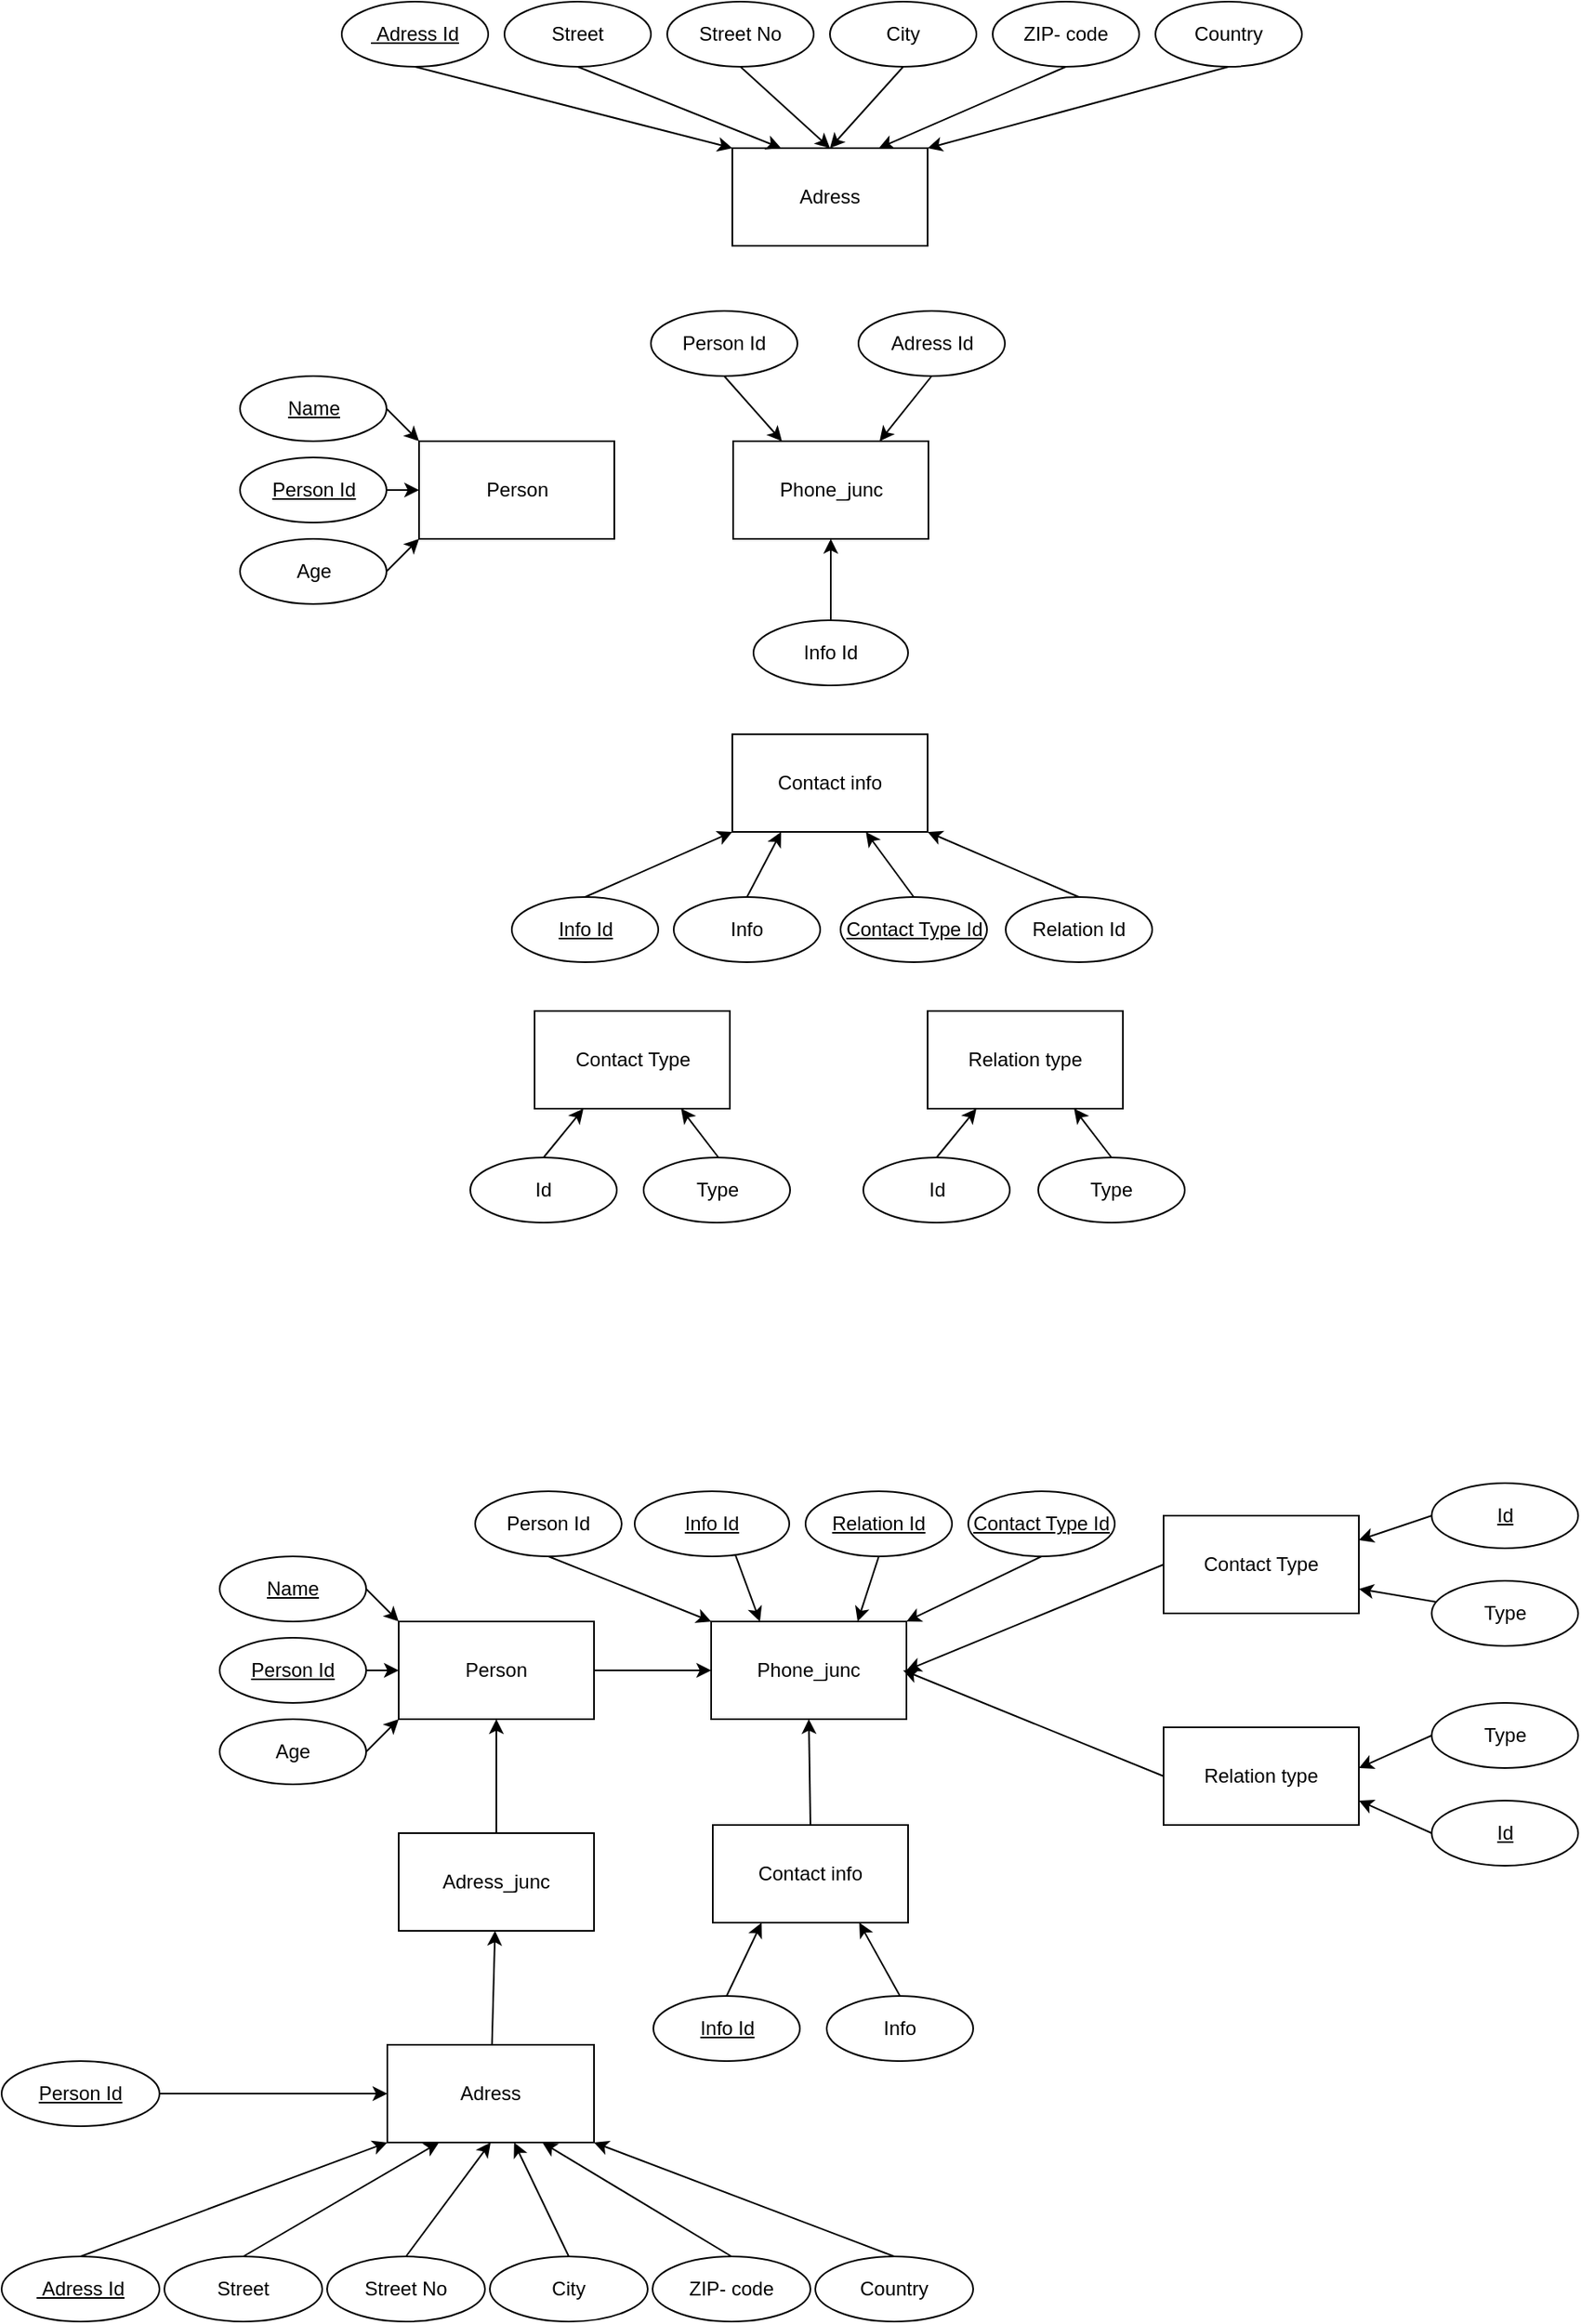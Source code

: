 <mxfile>
    <diagram id="PGU9bON-DRuwnXw0pyqS" name="Page-1">
        <mxGraphModel dx="1990" dy="910" grid="1" gridSize="10" guides="1" tooltips="1" connect="1" arrows="1" fold="1" page="1" pageScale="1" pageWidth="850" pageHeight="1100" math="0" shadow="0">
            <root>
                <mxCell id="0"/>
                <mxCell id="1" parent="0"/>
                <mxCell id="2" value="Person" style="rounded=0;whiteSpace=wrap;html=1;" parent="1" vertex="1">
                    <mxGeometry x="197.5" y="320" width="120" height="60" as="geometry"/>
                </mxCell>
                <mxCell id="6" style="edgeStyle=none;html=1;exitX=1;exitY=0.5;exitDx=0;exitDy=0;entryX=0;entryY=0;entryDx=0;entryDy=0;" parent="1" source="5" target="2" edge="1">
                    <mxGeometry relative="1" as="geometry">
                        <mxPoint x="263.929" y="190" as="targetPoint"/>
                    </mxGeometry>
                </mxCell>
                <mxCell id="5" value="&lt;u&gt;Name&lt;/u&gt;" style="ellipse;whiteSpace=wrap;html=1;" parent="1" vertex="1">
                    <mxGeometry x="87.5" y="280" width="90" height="40" as="geometry"/>
                </mxCell>
                <mxCell id="10" style="edgeStyle=none;html=1;exitX=1;exitY=0.5;exitDx=0;exitDy=0;entryX=0;entryY=0.5;entryDx=0;entryDy=0;" parent="1" source="9" target="2" edge="1">
                    <mxGeometry relative="1" as="geometry">
                        <mxPoint x="242.5" y="194.8" as="targetPoint"/>
                    </mxGeometry>
                </mxCell>
                <mxCell id="9" value="&lt;u&gt;Person Id&lt;/u&gt;" style="ellipse;whiteSpace=wrap;html=1;" parent="1" vertex="1">
                    <mxGeometry x="87.5" y="330" width="90" height="40" as="geometry"/>
                </mxCell>
                <mxCell id="47" style="edgeStyle=none;html=1;exitX=1;exitY=0.5;exitDx=0;exitDy=0;entryX=0;entryY=1;entryDx=0;entryDy=0;" parent="1" source="82" target="2" edge="1">
                    <mxGeometry relative="1" as="geometry">
                        <mxPoint x="242.5" y="135" as="sourcePoint"/>
                        <mxPoint x="298.214" y="190" as="targetPoint"/>
                    </mxGeometry>
                </mxCell>
                <mxCell id="49" value="Adress" style="rounded=0;whiteSpace=wrap;html=1;" parent="1" vertex="1">
                    <mxGeometry x="390" y="140" width="120" height="60" as="geometry"/>
                </mxCell>
                <mxCell id="80" style="edgeStyle=none;html=1;exitX=0.5;exitY=1;exitDx=0;exitDy=0;entryX=0.25;entryY=0;entryDx=0;entryDy=0;" parent="1" source="70" target="49" edge="1">
                    <mxGeometry relative="1" as="geometry"/>
                </mxCell>
                <mxCell id="70" value="Street" style="ellipse;whiteSpace=wrap;html=1;" parent="1" vertex="1">
                    <mxGeometry x="250" y="50" width="90" height="40" as="geometry"/>
                </mxCell>
                <mxCell id="76" style="edgeStyle=none;html=1;exitX=0.5;exitY=1;exitDx=0;exitDy=0;entryX=0.5;entryY=0;entryDx=0;entryDy=0;" parent="1" source="71" target="49" edge="1">
                    <mxGeometry relative="1" as="geometry"/>
                </mxCell>
                <mxCell id="71" value="Street No" style="ellipse;whiteSpace=wrap;html=1;" parent="1" vertex="1">
                    <mxGeometry x="350" y="50" width="90" height="40" as="geometry"/>
                </mxCell>
                <mxCell id="77" style="edgeStyle=none;html=1;exitX=0.5;exitY=1;exitDx=0;exitDy=0;" parent="1" source="72" edge="1">
                    <mxGeometry relative="1" as="geometry">
                        <mxPoint x="450" y="140" as="targetPoint"/>
                    </mxGeometry>
                </mxCell>
                <mxCell id="72" value="City" style="ellipse;whiteSpace=wrap;html=1;" parent="1" vertex="1">
                    <mxGeometry x="450" y="50" width="90" height="40" as="geometry"/>
                </mxCell>
                <mxCell id="78" style="edgeStyle=none;html=1;exitX=0.5;exitY=1;exitDx=0;exitDy=0;entryX=0.75;entryY=0;entryDx=0;entryDy=0;" parent="1" source="73" target="49" edge="1">
                    <mxGeometry relative="1" as="geometry"/>
                </mxCell>
                <mxCell id="73" value="ZIP- code" style="ellipse;whiteSpace=wrap;html=1;" parent="1" vertex="1">
                    <mxGeometry x="550" y="50" width="90" height="40" as="geometry"/>
                </mxCell>
                <mxCell id="79" style="edgeStyle=none;html=1;exitX=0.5;exitY=1;exitDx=0;exitDy=0;entryX=1;entryY=0;entryDx=0;entryDy=0;" parent="1" source="74" target="49" edge="1">
                    <mxGeometry relative="1" as="geometry"/>
                </mxCell>
                <mxCell id="74" value="Country" style="ellipse;whiteSpace=wrap;html=1;" parent="1" vertex="1">
                    <mxGeometry x="650" y="50" width="90" height="40" as="geometry"/>
                </mxCell>
                <mxCell id="81" style="edgeStyle=none;html=1;exitX=0.5;exitY=1;exitDx=0;exitDy=0;entryX=0;entryY=0;entryDx=0;entryDy=0;" parent="1" source="75" target="49" edge="1">
                    <mxGeometry relative="1" as="geometry"/>
                </mxCell>
                <mxCell id="75" value="&lt;u&gt;&amp;nbsp;Adress Id&lt;/u&gt;" style="ellipse;whiteSpace=wrap;html=1;" parent="1" vertex="1">
                    <mxGeometry x="150" y="50" width="90" height="40" as="geometry"/>
                </mxCell>
                <mxCell id="82" value="Age" style="ellipse;whiteSpace=wrap;html=1;" parent="1" vertex="1">
                    <mxGeometry x="87.5" y="380" width="90" height="40" as="geometry"/>
                </mxCell>
                <mxCell id="88" style="edgeStyle=none;html=1;exitX=0.5;exitY=1;exitDx=0;exitDy=0;entryX=0.75;entryY=0;entryDx=0;entryDy=0;" parent="1" source="87" target="98" edge="1">
                    <mxGeometry relative="1" as="geometry"/>
                </mxCell>
                <mxCell id="87" value="Adress Id" style="ellipse;whiteSpace=wrap;html=1;" parent="1" vertex="1">
                    <mxGeometry x="467.5" y="240" width="90" height="40" as="geometry"/>
                </mxCell>
                <mxCell id="98" value="Phone_junc" style="rounded=0;whiteSpace=wrap;html=1;" parent="1" vertex="1">
                    <mxGeometry x="390.5" y="320" width="120" height="60" as="geometry"/>
                </mxCell>
                <mxCell id="123" style="edgeStyle=none;html=1;exitX=0.5;exitY=0;exitDx=0;exitDy=0;entryX=0.5;entryY=1;entryDx=0;entryDy=0;" parent="1" source="100" target="98" edge="1">
                    <mxGeometry relative="1" as="geometry"/>
                </mxCell>
                <mxCell id="100" value="Info Id" style="ellipse;whiteSpace=wrap;html=1;" parent="1" vertex="1">
                    <mxGeometry x="403" y="430" width="95" height="40" as="geometry"/>
                </mxCell>
                <mxCell id="122" style="edgeStyle=none;html=1;exitX=0.5;exitY=1;exitDx=0;exitDy=0;entryX=0.25;entryY=0;entryDx=0;entryDy=0;" parent="1" source="146" target="98" edge="1">
                    <mxGeometry relative="1" as="geometry">
                        <mxPoint x="382.5" y="290" as="sourcePoint"/>
                    </mxGeometry>
                </mxCell>
                <mxCell id="127" value="Relation type" style="rounded=0;whiteSpace=wrap;html=1;" parent="1" vertex="1">
                    <mxGeometry x="510" y="670" width="120" height="60" as="geometry"/>
                </mxCell>
                <mxCell id="128" style="edgeStyle=none;html=1;entryX=0.25;entryY=1;entryDx=0;entryDy=0;exitX=0.5;exitY=0;exitDx=0;exitDy=0;" parent="1" source="129" target="127" edge="1">
                    <mxGeometry relative="1" as="geometry"/>
                </mxCell>
                <mxCell id="129" value="Id" style="ellipse;whiteSpace=wrap;html=1;" parent="1" vertex="1">
                    <mxGeometry x="470.5" y="760" width="90" height="40" as="geometry"/>
                </mxCell>
                <mxCell id="130" value="" style="edgeStyle=none;html=1;entryX=0.75;entryY=1;entryDx=0;entryDy=0;exitX=0.5;exitY=0;exitDx=0;exitDy=0;" parent="1" source="131" target="127" edge="1">
                    <mxGeometry relative="1" as="geometry"/>
                </mxCell>
                <mxCell id="131" value="Type" style="ellipse;whiteSpace=wrap;html=1;" parent="1" vertex="1">
                    <mxGeometry x="578" y="760" width="90" height="40" as="geometry"/>
                </mxCell>
                <mxCell id="132" value="Contact info" style="rounded=0;whiteSpace=wrap;html=1;" parent="1" vertex="1">
                    <mxGeometry x="390" y="500" width="120" height="60" as="geometry"/>
                </mxCell>
                <mxCell id="133" style="edgeStyle=none;html=1;exitX=0.5;exitY=0;exitDx=0;exitDy=0;entryX=0.25;entryY=1;entryDx=0;entryDy=0;" parent="1" source="148" target="132" edge="1">
                    <mxGeometry relative="1" as="geometry">
                        <mxPoint x="437.5" y="600" as="sourcePoint"/>
                    </mxGeometry>
                </mxCell>
                <mxCell id="135" style="edgeStyle=none;html=1;exitX=0.5;exitY=0;exitDx=0;exitDy=0;entryX=0;entryY=1;entryDx=0;entryDy=0;" parent="1" source="147" target="132" edge="1">
                    <mxGeometry relative="1" as="geometry">
                        <mxPoint x="337.5" y="605" as="sourcePoint"/>
                    </mxGeometry>
                </mxCell>
                <mxCell id="137" style="edgeStyle=none;html=1;exitX=0.5;exitY=0;exitDx=0;exitDy=0;" parent="1" source="149" target="132" edge="1">
                    <mxGeometry width="50" height="50" relative="1" as="geometry">
                        <mxPoint x="542.5" y="605" as="sourcePoint"/>
                        <mxPoint x="542.5" y="720" as="targetPoint"/>
                    </mxGeometry>
                </mxCell>
                <mxCell id="145" style="edgeStyle=none;html=1;entryX=1;entryY=1;entryDx=0;entryDy=0;exitX=0.5;exitY=0;exitDx=0;exitDy=0;" parent="1" source="150" target="132" edge="1">
                    <mxGeometry relative="1" as="geometry">
                        <mxPoint x="542.5" y="530" as="sourcePoint"/>
                    </mxGeometry>
                </mxCell>
                <mxCell id="146" value="Person Id" style="ellipse;whiteSpace=wrap;html=1;" parent="1" vertex="1">
                    <mxGeometry x="340" y="240" width="90" height="40" as="geometry"/>
                </mxCell>
                <mxCell id="147" value="&lt;u&gt;Info Id&lt;/u&gt;" style="ellipse;whiteSpace=wrap;html=1;" parent="1" vertex="1">
                    <mxGeometry x="254.5" y="600" width="90" height="40" as="geometry"/>
                </mxCell>
                <mxCell id="148" value="Info" style="ellipse;whiteSpace=wrap;html=1;" parent="1" vertex="1">
                    <mxGeometry x="354" y="600" width="90" height="40" as="geometry"/>
                </mxCell>
                <mxCell id="149" value="&lt;u&gt;Contact Type Id&lt;/u&gt;" style="ellipse;whiteSpace=wrap;html=1;" parent="1" vertex="1">
                    <mxGeometry x="456.5" y="600" width="90" height="40" as="geometry"/>
                </mxCell>
                <mxCell id="150" value="&lt;span style=&quot;font-family: &amp;#34;helvetica&amp;#34;&quot;&gt;Relation Id&lt;/span&gt;" style="ellipse;whiteSpace=wrap;html=1;" parent="1" vertex="1">
                    <mxGeometry x="558" y="600" width="90" height="40" as="geometry"/>
                </mxCell>
                <mxCell id="152" value="Contact Type" style="rounded=0;whiteSpace=wrap;html=1;" parent="1" vertex="1">
                    <mxGeometry x="268.5" y="670" width="120" height="60" as="geometry"/>
                </mxCell>
                <mxCell id="153" style="edgeStyle=none;html=1;entryX=0.25;entryY=1;entryDx=0;entryDy=0;exitX=0.5;exitY=0;exitDx=0;exitDy=0;" parent="1" source="154" target="152" edge="1">
                    <mxGeometry relative="1" as="geometry"/>
                </mxCell>
                <mxCell id="154" value="Id" style="ellipse;whiteSpace=wrap;html=1;" parent="1" vertex="1">
                    <mxGeometry x="229" y="760" width="90" height="40" as="geometry"/>
                </mxCell>
                <mxCell id="155" value="" style="edgeStyle=none;html=1;entryX=0.75;entryY=1;entryDx=0;entryDy=0;exitX=0.5;exitY=0;exitDx=0;exitDy=0;" parent="1" target="152" edge="1">
                    <mxGeometry relative="1" as="geometry">
                        <mxPoint x="381.5" y="760" as="sourcePoint"/>
                    </mxGeometry>
                </mxCell>
                <mxCell id="156" value="Type" style="ellipse;whiteSpace=wrap;html=1;" parent="1" vertex="1">
                    <mxGeometry x="335.5" y="760" width="90" height="40" as="geometry"/>
                </mxCell>
                <mxCell id="216" style="edgeStyle=none;html=1;exitX=1;exitY=0.5;exitDx=0;exitDy=0;" edge="1" parent="1" source="157" target="179">
                    <mxGeometry relative="1" as="geometry"/>
                </mxCell>
                <mxCell id="157" value="Person" style="rounded=0;whiteSpace=wrap;html=1;" vertex="1" parent="1">
                    <mxGeometry x="185" y="1045" width="120" height="60" as="geometry"/>
                </mxCell>
                <mxCell id="158" style="edgeStyle=none;html=1;exitX=1;exitY=0.5;exitDx=0;exitDy=0;entryX=0;entryY=0;entryDx=0;entryDy=0;" edge="1" parent="1" source="159" target="157">
                    <mxGeometry relative="1" as="geometry">
                        <mxPoint x="251.429" y="915" as="targetPoint"/>
                    </mxGeometry>
                </mxCell>
                <mxCell id="159" value="&lt;u&gt;Name&lt;/u&gt;" style="ellipse;whiteSpace=wrap;html=1;" vertex="1" parent="1">
                    <mxGeometry x="75" y="1005" width="90" height="40" as="geometry"/>
                </mxCell>
                <mxCell id="160" style="edgeStyle=none;html=1;exitX=1;exitY=0.5;exitDx=0;exitDy=0;entryX=0;entryY=0.5;entryDx=0;entryDy=0;" edge="1" parent="1" source="161" target="157">
                    <mxGeometry relative="1" as="geometry">
                        <mxPoint x="230" y="919.8" as="targetPoint"/>
                    </mxGeometry>
                </mxCell>
                <mxCell id="161" value="&lt;u&gt;Person Id&lt;/u&gt;" style="ellipse;whiteSpace=wrap;html=1;" vertex="1" parent="1">
                    <mxGeometry x="75" y="1055" width="90" height="40" as="geometry"/>
                </mxCell>
                <mxCell id="162" style="edgeStyle=none;html=1;exitX=1;exitY=0.5;exitDx=0;exitDy=0;entryX=0;entryY=1;entryDx=0;entryDy=0;" edge="1" parent="1" source="176" target="157">
                    <mxGeometry relative="1" as="geometry">
                        <mxPoint x="230" y="860" as="sourcePoint"/>
                        <mxPoint x="285.714" y="915" as="targetPoint"/>
                    </mxGeometry>
                </mxCell>
                <mxCell id="222" value="" style="edgeStyle=none;html=1;" edge="1" parent="1" source="163" target="219">
                    <mxGeometry relative="1" as="geometry"/>
                </mxCell>
                <mxCell id="163" value="Adress" style="rounded=0;whiteSpace=wrap;html=1;" vertex="1" parent="1">
                    <mxGeometry x="178" y="1305" width="127" height="60" as="geometry"/>
                </mxCell>
                <mxCell id="164" style="edgeStyle=none;html=1;exitX=0.5;exitY=0;exitDx=0;exitDy=0;entryX=0.25;entryY=1;entryDx=0;entryDy=0;" edge="1" parent="1" source="165" target="163">
                    <mxGeometry relative="1" as="geometry">
                        <mxPoint x="222.5" y="1315" as="targetPoint"/>
                    </mxGeometry>
                </mxCell>
                <mxCell id="165" value="Street" style="ellipse;whiteSpace=wrap;html=1;" vertex="1" parent="1">
                    <mxGeometry x="41" y="1435" width="97" height="40" as="geometry"/>
                </mxCell>
                <mxCell id="166" style="edgeStyle=none;html=1;exitX=0.5;exitY=0;exitDx=0;exitDy=0;entryX=0.5;entryY=1;entryDx=0;entryDy=0;" edge="1" parent="1" source="167" target="163">
                    <mxGeometry relative="1" as="geometry">
                        <mxPoint x="253" y="1315" as="targetPoint"/>
                    </mxGeometry>
                </mxCell>
                <mxCell id="167" value="Street No" style="ellipse;whiteSpace=wrap;html=1;" vertex="1" parent="1">
                    <mxGeometry x="141" y="1435" width="97" height="40" as="geometry"/>
                </mxCell>
                <mxCell id="168" style="edgeStyle=none;html=1;exitX=0.5;exitY=0;exitDx=0;exitDy=0;" edge="1" parent="1" source="169" target="163">
                    <mxGeometry relative="1" as="geometry">
                        <mxPoint x="253" y="1315" as="targetPoint"/>
                    </mxGeometry>
                </mxCell>
                <mxCell id="169" value="City" style="ellipse;whiteSpace=wrap;html=1;" vertex="1" parent="1">
                    <mxGeometry x="241" y="1435" width="97" height="40" as="geometry"/>
                </mxCell>
                <mxCell id="170" style="edgeStyle=none;html=1;exitX=0.5;exitY=0;exitDx=0;exitDy=0;entryX=0.75;entryY=1;entryDx=0;entryDy=0;" edge="1" parent="1" source="171" target="163">
                    <mxGeometry relative="1" as="geometry">
                        <mxPoint x="287" y="1315" as="targetPoint"/>
                    </mxGeometry>
                </mxCell>
                <mxCell id="171" value="ZIP- code" style="ellipse;whiteSpace=wrap;html=1;" vertex="1" parent="1">
                    <mxGeometry x="341" y="1435" width="97" height="40" as="geometry"/>
                </mxCell>
                <mxCell id="172" style="edgeStyle=none;html=1;exitX=0.5;exitY=0;exitDx=0;exitDy=0;entryX=1;entryY=1;entryDx=0;entryDy=0;" edge="1" parent="1" source="173" target="163">
                    <mxGeometry relative="1" as="geometry">
                        <mxPoint x="312.5" y="1315" as="targetPoint"/>
                    </mxGeometry>
                </mxCell>
                <mxCell id="173" value="Country" style="ellipse;whiteSpace=wrap;html=1;" vertex="1" parent="1">
                    <mxGeometry x="441" y="1435" width="97" height="40" as="geometry"/>
                </mxCell>
                <mxCell id="174" style="edgeStyle=none;html=1;exitX=0.5;exitY=0;exitDx=0;exitDy=0;entryX=0;entryY=1;entryDx=0;entryDy=0;" edge="1" parent="1" source="175" target="163">
                    <mxGeometry relative="1" as="geometry">
                        <mxPoint x="192.5" y="1315" as="targetPoint"/>
                    </mxGeometry>
                </mxCell>
                <mxCell id="175" value="&lt;u&gt;&amp;nbsp;Adress Id&lt;/u&gt;" style="ellipse;whiteSpace=wrap;html=1;" vertex="1" parent="1">
                    <mxGeometry x="-59" y="1435" width="97" height="40" as="geometry"/>
                </mxCell>
                <mxCell id="176" value="Age" style="ellipse;whiteSpace=wrap;html=1;" vertex="1" parent="1">
                    <mxGeometry x="75" y="1105" width="90" height="40" as="geometry"/>
                </mxCell>
                <mxCell id="179" value="Phone_junc" style="rounded=0;whiteSpace=wrap;html=1;" vertex="1" parent="1">
                    <mxGeometry x="377" y="1045" width="120" height="60" as="geometry"/>
                </mxCell>
                <mxCell id="180" style="edgeStyle=none;html=1;exitX=0.5;exitY=0;exitDx=0;exitDy=0;entryX=0.25;entryY=0;entryDx=0;entryDy=0;" edge="1" parent="1" source="181" target="179">
                    <mxGeometry relative="1" as="geometry"/>
                </mxCell>
                <mxCell id="181" value="&lt;u&gt;Info Id&lt;/u&gt;" style="ellipse;whiteSpace=wrap;html=1;" vertex="1" parent="1">
                    <mxGeometry x="330" y="965" width="95" height="40" as="geometry"/>
                </mxCell>
                <mxCell id="182" style="edgeStyle=none;html=1;exitX=0.5;exitY=1;exitDx=0;exitDy=0;entryX=0;entryY=0;entryDx=0;entryDy=0;" edge="1" parent="1" source="193" target="179">
                    <mxGeometry relative="1" as="geometry">
                        <mxPoint x="369" y="1015" as="sourcePoint"/>
                    </mxGeometry>
                </mxCell>
                <mxCell id="218" style="edgeStyle=none;html=1;exitX=0;exitY=0.5;exitDx=0;exitDy=0;" edge="1" parent="1" source="183">
                    <mxGeometry relative="1" as="geometry">
                        <mxPoint x="495" y="1075" as="targetPoint"/>
                    </mxGeometry>
                </mxCell>
                <mxCell id="183" value="Relation type" style="rounded=0;whiteSpace=wrap;html=1;" vertex="1" parent="1">
                    <mxGeometry x="655" y="1110" width="120" height="60" as="geometry"/>
                </mxCell>
                <mxCell id="184" style="edgeStyle=none;html=1;entryX=1;entryY=0.75;entryDx=0;entryDy=0;exitX=0;exitY=0.5;exitDx=0;exitDy=0;" edge="1" parent="1" source="185" target="183">
                    <mxGeometry relative="1" as="geometry"/>
                </mxCell>
                <mxCell id="185" value="&lt;u&gt;Id&lt;/u&gt;" style="ellipse;whiteSpace=wrap;html=1;" vertex="1" parent="1">
                    <mxGeometry x="819.75" y="1155" width="90" height="40" as="geometry"/>
                </mxCell>
                <mxCell id="186" value="" style="edgeStyle=none;html=1;exitX=0;exitY=0.5;exitDx=0;exitDy=0;" edge="1" parent="1" source="187">
                    <mxGeometry relative="1" as="geometry">
                        <mxPoint x="775" y="1135" as="targetPoint"/>
                    </mxGeometry>
                </mxCell>
                <mxCell id="187" value="Type" style="ellipse;whiteSpace=wrap;html=1;" vertex="1" parent="1">
                    <mxGeometry x="819.75" y="1095" width="90" height="40" as="geometry"/>
                </mxCell>
                <mxCell id="215" style="edgeStyle=none;html=1;exitX=0.5;exitY=0;exitDx=0;exitDy=0;entryX=0.5;entryY=1;entryDx=0;entryDy=0;" edge="1" parent="1" source="188" target="179">
                    <mxGeometry relative="1" as="geometry"/>
                </mxCell>
                <mxCell id="188" value="Contact info" style="rounded=0;whiteSpace=wrap;html=1;" vertex="1" parent="1">
                    <mxGeometry x="378" y="1170" width="120" height="60" as="geometry"/>
                </mxCell>
                <mxCell id="189" style="edgeStyle=none;html=1;exitX=0.5;exitY=0;exitDx=0;exitDy=0;entryX=0.75;entryY=1;entryDx=0;entryDy=0;" edge="1" parent="1" source="195" target="188">
                    <mxGeometry relative="1" as="geometry">
                        <mxPoint x="635" y="1345" as="sourcePoint"/>
                    </mxGeometry>
                </mxCell>
                <mxCell id="190" style="edgeStyle=none;html=1;exitX=0.5;exitY=0;exitDx=0;exitDy=0;entryX=0.25;entryY=1;entryDx=0;entryDy=0;" edge="1" parent="1" source="194" target="188">
                    <mxGeometry relative="1" as="geometry">
                        <mxPoint x="535" y="1350" as="sourcePoint"/>
                    </mxGeometry>
                </mxCell>
                <mxCell id="191" style="edgeStyle=none;html=1;exitX=0.5;exitY=1;exitDx=0;exitDy=0;entryX=1;entryY=0;entryDx=0;entryDy=0;" edge="1" parent="1" source="196" target="179">
                    <mxGeometry width="50" height="50" relative="1" as="geometry">
                        <mxPoint x="603" y="1000" as="sourcePoint"/>
                        <mxPoint x="498.5" y="970" as="targetPoint"/>
                    </mxGeometry>
                </mxCell>
                <mxCell id="193" value="Person Id" style="ellipse;whiteSpace=wrap;html=1;" vertex="1" parent="1">
                    <mxGeometry x="232" y="965" width="90" height="40" as="geometry"/>
                </mxCell>
                <mxCell id="194" value="&lt;u&gt;Info Id&lt;/u&gt;" style="ellipse;whiteSpace=wrap;html=1;" vertex="1" parent="1">
                    <mxGeometry x="341.5" y="1275" width="90" height="40" as="geometry"/>
                </mxCell>
                <mxCell id="195" value="Info" style="ellipse;whiteSpace=wrap;html=1;" vertex="1" parent="1">
                    <mxGeometry x="448" y="1275" width="90" height="40" as="geometry"/>
                </mxCell>
                <mxCell id="196" value="&lt;u&gt;Contact Type Id&lt;/u&gt;" style="ellipse;whiteSpace=wrap;html=1;" vertex="1" parent="1">
                    <mxGeometry x="535" y="965" width="90" height="40" as="geometry"/>
                </mxCell>
                <mxCell id="205" style="edgeStyle=none;html=1;exitX=0.5;exitY=1;exitDx=0;exitDy=0;entryX=0.75;entryY=0;entryDx=0;entryDy=0;" edge="1" parent="1" source="197" target="179">
                    <mxGeometry relative="1" as="geometry">
                        <mxPoint x="497.5" y="1060" as="targetPoint"/>
                    </mxGeometry>
                </mxCell>
                <mxCell id="197" value="&lt;span style=&quot;font-family: &amp;#34;helvetica&amp;#34;&quot;&gt;&lt;u&gt;Relation Id&lt;/u&gt;&lt;/span&gt;" style="ellipse;whiteSpace=wrap;html=1;" vertex="1" parent="1">
                    <mxGeometry x="435" y="965" width="90" height="40" as="geometry"/>
                </mxCell>
                <mxCell id="217" style="edgeStyle=none;html=1;exitX=0;exitY=0.5;exitDx=0;exitDy=0;entryX=1;entryY=0.5;entryDx=0;entryDy=0;" edge="1" parent="1" source="198" target="179">
                    <mxGeometry relative="1" as="geometry"/>
                </mxCell>
                <mxCell id="198" value="Contact Type" style="rounded=0;whiteSpace=wrap;html=1;" vertex="1" parent="1">
                    <mxGeometry x="655" y="980" width="120" height="60" as="geometry"/>
                </mxCell>
                <mxCell id="199" style="edgeStyle=none;html=1;exitX=0;exitY=0.5;exitDx=0;exitDy=0;entryX=1;entryY=0.25;entryDx=0;entryDy=0;" edge="1" parent="1" source="200" target="198">
                    <mxGeometry relative="1" as="geometry"/>
                </mxCell>
                <mxCell id="200" value="&lt;u&gt;Id&lt;/u&gt;" style="ellipse;whiteSpace=wrap;html=1;" vertex="1" parent="1">
                    <mxGeometry x="819.75" y="960" width="90" height="40" as="geometry"/>
                </mxCell>
                <mxCell id="204" style="edgeStyle=none;html=1;entryX=1;entryY=0.75;entryDx=0;entryDy=0;" edge="1" parent="1" source="202" target="198">
                    <mxGeometry relative="1" as="geometry"/>
                </mxCell>
                <mxCell id="202" value="Type" style="ellipse;whiteSpace=wrap;html=1;" vertex="1" parent="1">
                    <mxGeometry x="819.75" y="1020" width="90" height="40" as="geometry"/>
                </mxCell>
                <mxCell id="212" style="edgeStyle=none;html=1;exitX=1;exitY=0.5;exitDx=0;exitDy=0;entryX=0;entryY=0.5;entryDx=0;entryDy=0;" edge="1" parent="1" source="211" target="163">
                    <mxGeometry relative="1" as="geometry"/>
                </mxCell>
                <mxCell id="211" value="&lt;u&gt;Person Id&lt;/u&gt;" style="ellipse;whiteSpace=wrap;html=1;" vertex="1" parent="1">
                    <mxGeometry x="-59" y="1315" width="97" height="40" as="geometry"/>
                </mxCell>
                <mxCell id="221" style="edgeStyle=none;html=1;exitX=0.5;exitY=0;exitDx=0;exitDy=0;entryX=0.5;entryY=1;entryDx=0;entryDy=0;" edge="1" parent="1" source="219" target="157">
                    <mxGeometry relative="1" as="geometry"/>
                </mxCell>
                <mxCell id="219" value="Adress_junc" style="whiteSpace=wrap;html=1;" vertex="1" parent="1">
                    <mxGeometry x="185" y="1175" width="120" height="60" as="geometry"/>
                </mxCell>
            </root>
        </mxGraphModel>
    </diagram>
</mxfile>
